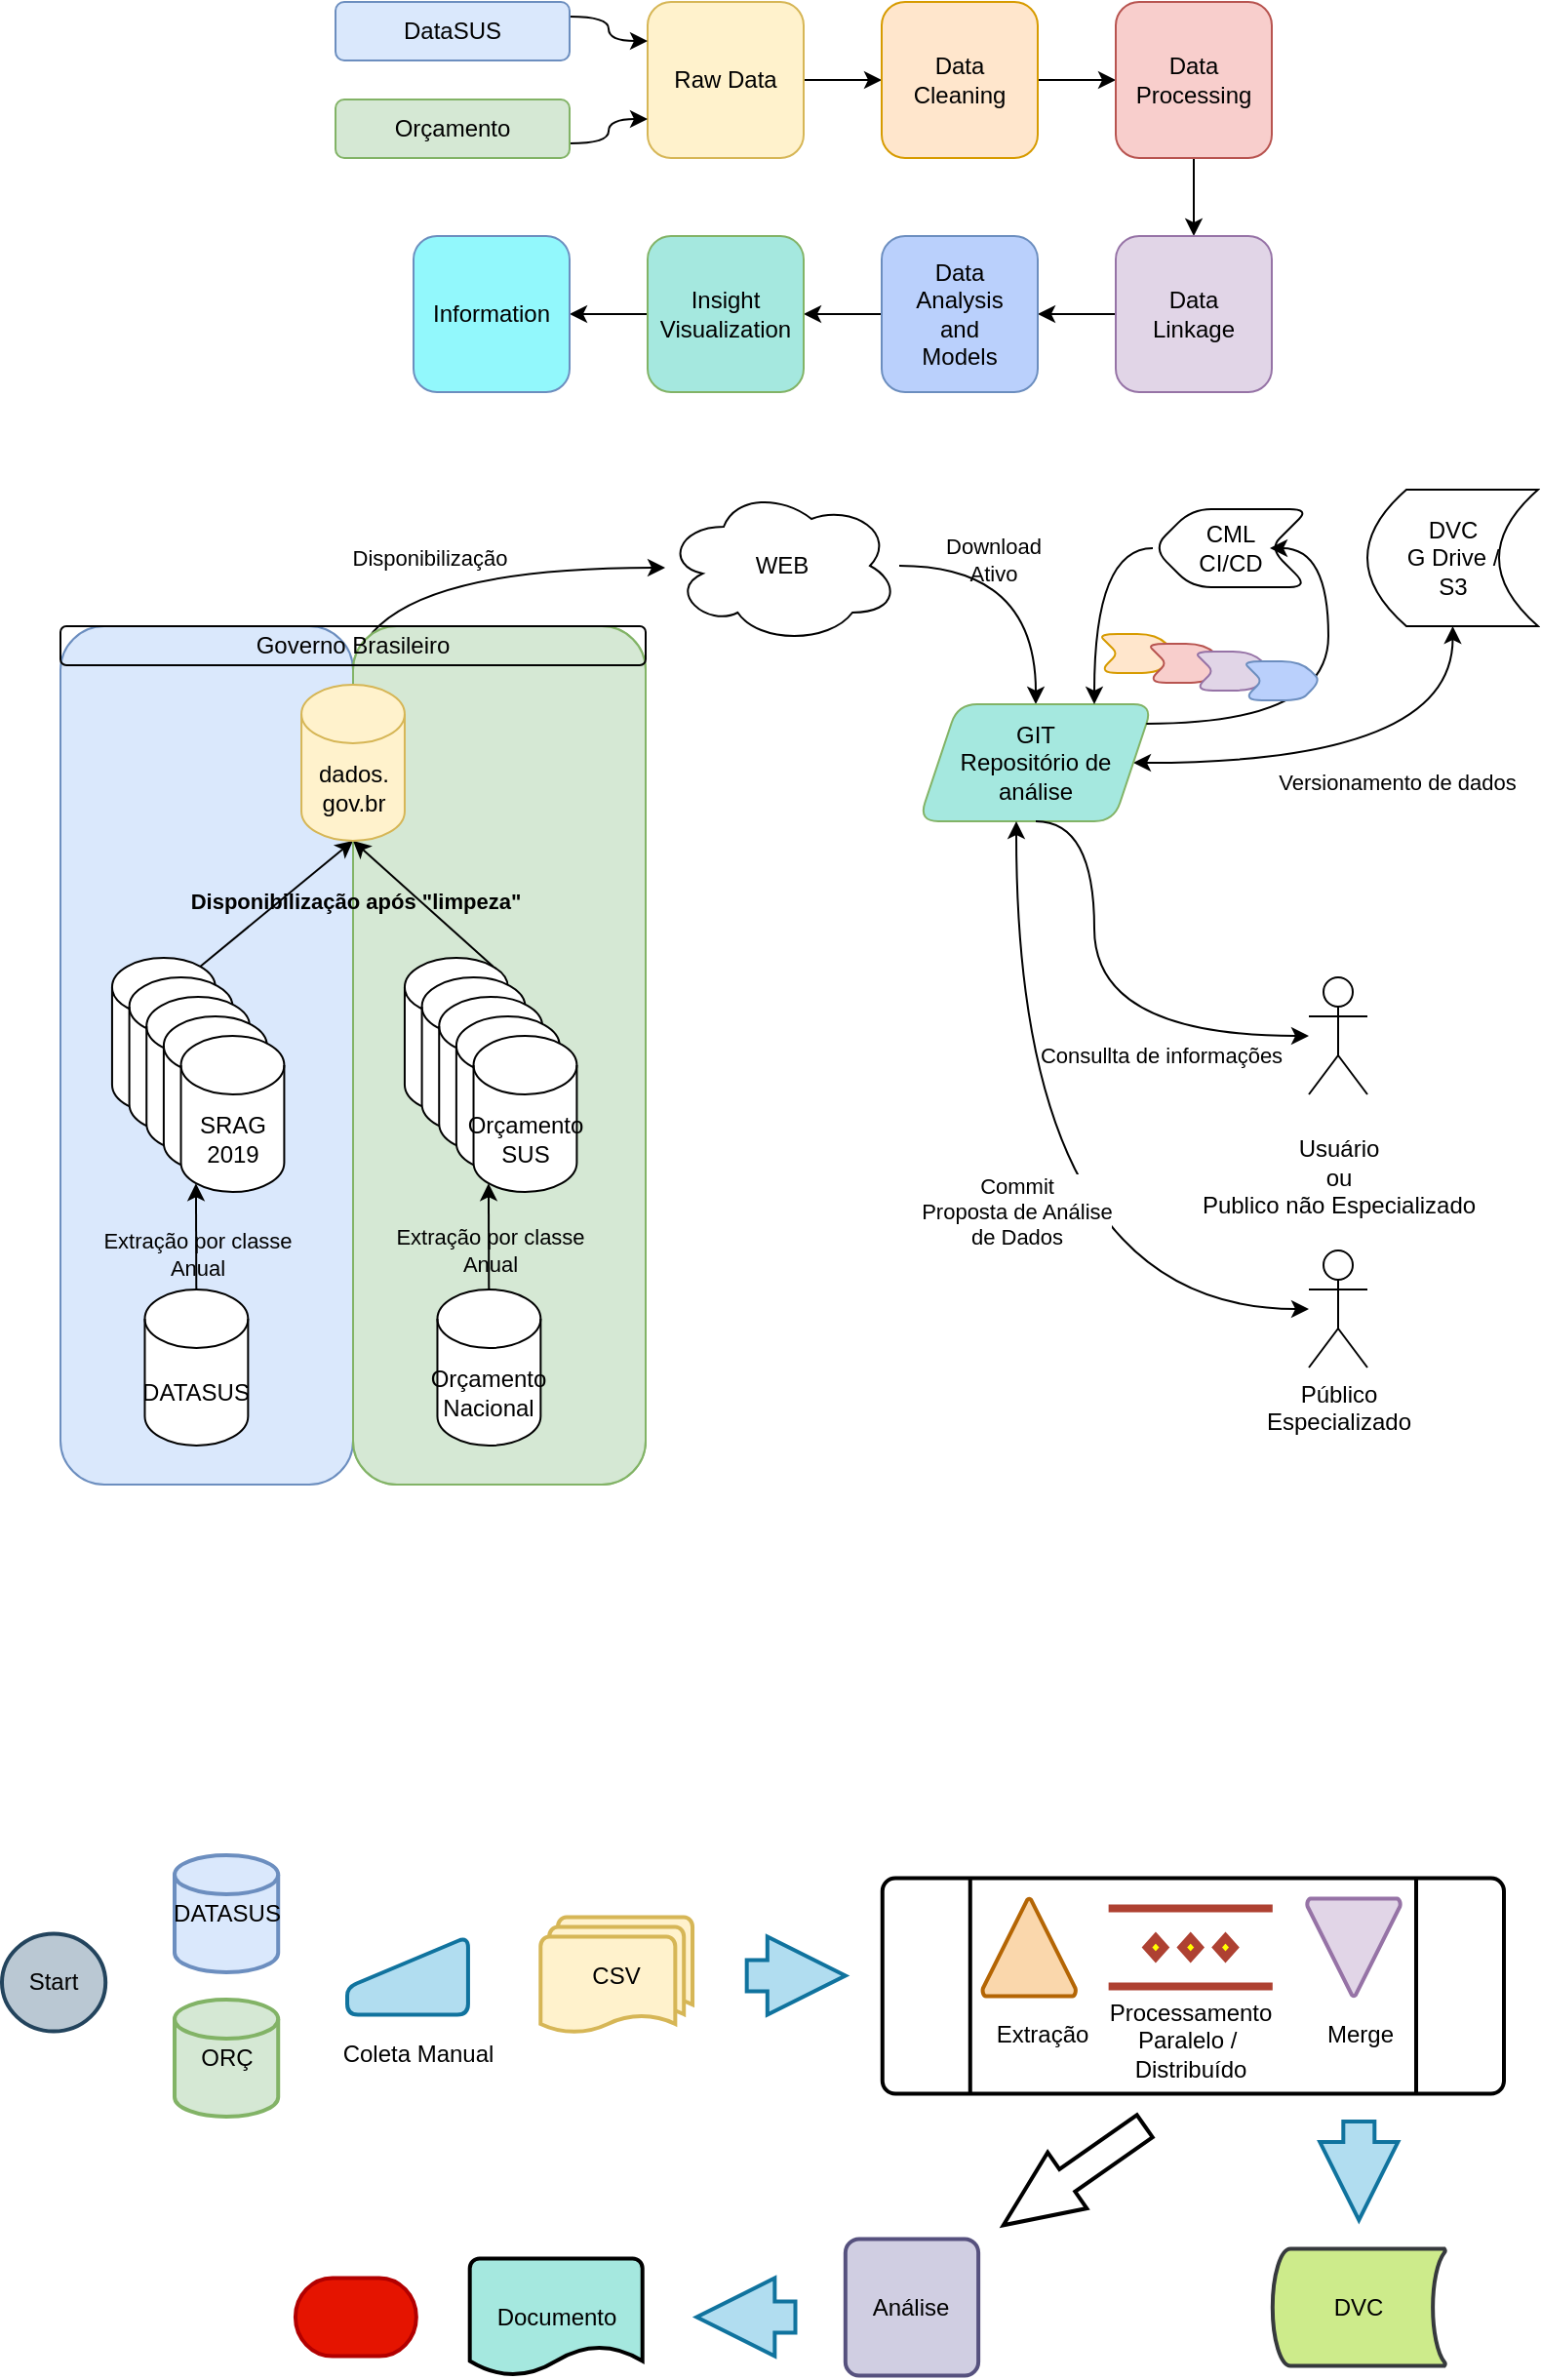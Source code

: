 <mxfile version="14.3.1" type="github">
  <diagram id="cR6eM57TjAWOwceu9IVB" name="Page-1">
    <mxGraphModel dx="1114" dy="727" grid="1" gridSize="10" guides="1" tooltips="1" connect="1" arrows="1" fold="1" page="1" pageScale="1" pageWidth="827" pageHeight="1169" math="0" shadow="0">
      <root>
        <mxCell id="0" />
        <mxCell id="1" parent="0" />
        <mxCell id="pJNdu7DWpGGxyWSst-UV-15" style="edgeStyle=orthogonalEdgeStyle;orthogonalLoop=1;jettySize=auto;html=1;exitX=1;exitY=0.5;exitDx=0;exitDy=0;entryX=0;entryY=0.5;entryDx=0;entryDy=0;curved=1;" parent="1" source="pJNdu7DWpGGxyWSst-UV-1" target="pJNdu7DWpGGxyWSst-UV-2" edge="1">
          <mxGeometry relative="1" as="geometry" />
        </mxCell>
        <mxCell id="pJNdu7DWpGGxyWSst-UV-1" value="Raw Data" style="whiteSpace=wrap;html=1;aspect=fixed;fillColor=#fff2cc;strokeColor=#d6b656;rounded=1;" parent="1" vertex="1">
          <mxGeometry x="341" y="40" width="80" height="80" as="geometry" />
        </mxCell>
        <mxCell id="pJNdu7DWpGGxyWSst-UV-16" style="edgeStyle=orthogonalEdgeStyle;orthogonalLoop=1;jettySize=auto;html=1;exitX=1;exitY=0.5;exitDx=0;exitDy=0;entryX=0;entryY=0.5;entryDx=0;entryDy=0;curved=1;" parent="1" source="pJNdu7DWpGGxyWSst-UV-2" target="pJNdu7DWpGGxyWSst-UV-3" edge="1">
          <mxGeometry relative="1" as="geometry" />
        </mxCell>
        <mxCell id="pJNdu7DWpGGxyWSst-UV-2" value="Data&lt;br&gt;Cleaning" style="whiteSpace=wrap;html=1;aspect=fixed;fillColor=#ffe6cc;strokeColor=#d79b00;rounded=1;" parent="1" vertex="1">
          <mxGeometry x="461" y="40" width="80" height="80" as="geometry" />
        </mxCell>
        <mxCell id="pJNdu7DWpGGxyWSst-UV-17" style="edgeStyle=orthogonalEdgeStyle;orthogonalLoop=1;jettySize=auto;html=1;exitX=0.5;exitY=1;exitDx=0;exitDy=0;entryX=0.5;entryY=0;entryDx=0;entryDy=0;curved=1;" parent="1" source="pJNdu7DWpGGxyWSst-UV-3" target="pJNdu7DWpGGxyWSst-UV-4" edge="1">
          <mxGeometry relative="1" as="geometry" />
        </mxCell>
        <mxCell id="pJNdu7DWpGGxyWSst-UV-3" value="Data&lt;br&gt;Processing" style="whiteSpace=wrap;html=1;aspect=fixed;fillColor=#f8cecc;strokeColor=#b85450;rounded=1;" parent="1" vertex="1">
          <mxGeometry x="581" y="40" width="80" height="80" as="geometry" />
        </mxCell>
        <mxCell id="pJNdu7DWpGGxyWSst-UV-18" style="edgeStyle=orthogonalEdgeStyle;orthogonalLoop=1;jettySize=auto;html=1;exitX=0;exitY=0.5;exitDx=0;exitDy=0;entryX=1;entryY=0.5;entryDx=0;entryDy=0;curved=1;" parent="1" source="pJNdu7DWpGGxyWSst-UV-4" target="pJNdu7DWpGGxyWSst-UV-5" edge="1">
          <mxGeometry relative="1" as="geometry" />
        </mxCell>
        <mxCell id="pJNdu7DWpGGxyWSst-UV-4" value="Data&lt;br&gt;Linkage" style="whiteSpace=wrap;html=1;aspect=fixed;fillColor=#e1d5e7;strokeColor=#9673a6;rounded=1;" parent="1" vertex="1">
          <mxGeometry x="581" y="160" width="80" height="80" as="geometry" />
        </mxCell>
        <mxCell id="pJNdu7DWpGGxyWSst-UV-19" style="edgeStyle=orthogonalEdgeStyle;orthogonalLoop=1;jettySize=auto;html=1;exitX=0;exitY=0.5;exitDx=0;exitDy=0;entryX=1;entryY=0.5;entryDx=0;entryDy=0;curved=1;" parent="1" source="pJNdu7DWpGGxyWSst-UV-5" target="pJNdu7DWpGGxyWSst-UV-6" edge="1">
          <mxGeometry relative="1" as="geometry" />
        </mxCell>
        <mxCell id="pJNdu7DWpGGxyWSst-UV-5" value="Data&lt;br&gt;Analysis&lt;br&gt;and&lt;br&gt;Models" style="whiteSpace=wrap;html=1;aspect=fixed;strokeColor=#6c8ebf;fillColor=#BAD0FC;rounded=1;" parent="1" vertex="1">
          <mxGeometry x="461" y="160" width="80" height="80" as="geometry" />
        </mxCell>
        <mxCell id="pJNdu7DWpGGxyWSst-UV-20" style="edgeStyle=orthogonalEdgeStyle;orthogonalLoop=1;jettySize=auto;html=1;exitX=0;exitY=0.5;exitDx=0;exitDy=0;entryX=1;entryY=0.5;entryDx=0;entryDy=0;curved=1;" parent="1" source="pJNdu7DWpGGxyWSst-UV-6" target="pJNdu7DWpGGxyWSst-UV-7" edge="1">
          <mxGeometry relative="1" as="geometry" />
        </mxCell>
        <mxCell id="pJNdu7DWpGGxyWSst-UV-6" value="Insight&lt;br&gt;Visualization" style="whiteSpace=wrap;html=1;aspect=fixed;strokeColor=#82b366;fillColor=#A5E8DF;rounded=1;" parent="1" vertex="1">
          <mxGeometry x="341" y="160" width="80" height="80" as="geometry" />
        </mxCell>
        <mxCell id="pJNdu7DWpGGxyWSst-UV-7" value="Information" style="whiteSpace=wrap;html=1;aspect=fixed;strokeColor=#6c8ebf;fillColor=#92F8FC;rounded=1;" parent="1" vertex="1">
          <mxGeometry x="221" y="160" width="80" height="80" as="geometry" />
        </mxCell>
        <mxCell id="pJNdu7DWpGGxyWSst-UV-11" style="edgeStyle=orthogonalEdgeStyle;orthogonalLoop=1;jettySize=auto;html=1;exitX=1;exitY=0.25;exitDx=0;exitDy=0;entryX=0;entryY=0.25;entryDx=0;entryDy=0;curved=1;" parent="1" source="pJNdu7DWpGGxyWSst-UV-8" target="pJNdu7DWpGGxyWSst-UV-1" edge="1">
          <mxGeometry relative="1" as="geometry" />
        </mxCell>
        <mxCell id="pJNdu7DWpGGxyWSst-UV-8" value="DataSUS" style="whiteSpace=wrap;html=1;fillColor=#dae8fc;strokeColor=#6c8ebf;rounded=1;" parent="1" vertex="1">
          <mxGeometry x="181" y="40" width="120" height="30" as="geometry" />
        </mxCell>
        <mxCell id="pJNdu7DWpGGxyWSst-UV-14" style="edgeStyle=orthogonalEdgeStyle;orthogonalLoop=1;jettySize=auto;html=1;exitX=1;exitY=0.75;exitDx=0;exitDy=0;entryX=0;entryY=0.75;entryDx=0;entryDy=0;curved=1;" parent="1" source="pJNdu7DWpGGxyWSst-UV-9" target="pJNdu7DWpGGxyWSst-UV-1" edge="1">
          <mxGeometry relative="1" as="geometry" />
        </mxCell>
        <mxCell id="pJNdu7DWpGGxyWSst-UV-9" value="Orçamento" style="whiteSpace=wrap;html=1;fillColor=#d5e8d4;strokeColor=#82b366;rounded=1;" parent="1" vertex="1">
          <mxGeometry x="181" y="90" width="120" height="30" as="geometry" />
        </mxCell>
        <mxCell id="KzeTMVzZflad72ISr7Ri-3" value="" style="edgeStyle=orthogonalEdgeStyle;orthogonalLoop=1;jettySize=auto;html=1;curved=1;" edge="1" parent="1" source="KzeTMVzZflad72ISr7Ri-1" target="KzeTMVzZflad72ISr7Ri-2">
          <mxGeometry relative="1" as="geometry">
            <Array as="points">
              <mxPoint x="190" y="330" />
            </Array>
          </mxGeometry>
        </mxCell>
        <mxCell id="KzeTMVzZflad72ISr7Ri-45" value="Disponibilização" style="edgeLabel;html=1;align=center;verticalAlign=middle;resizable=0;points=[];rounded=1;" vertex="1" connectable="0" parent="KzeTMVzZflad72ISr7Ri-3">
          <mxGeometry x="-0.105" y="5" relative="1" as="geometry">
            <mxPoint as="offset" />
          </mxGeometry>
        </mxCell>
        <mxCell id="KzeTMVzZflad72ISr7Ri-26" style="edgeStyle=orthogonalEdgeStyle;orthogonalLoop=1;jettySize=auto;html=1;curved=1;" edge="1" parent="1" source="KzeTMVzZflad72ISr7Ri-2" target="KzeTMVzZflad72ISr7Ri-25">
          <mxGeometry relative="1" as="geometry" />
        </mxCell>
        <mxCell id="KzeTMVzZflad72ISr7Ri-29" value="Download&lt;br&gt;Ativo" style="edgeLabel;html=1;align=center;verticalAlign=middle;resizable=0;points=[];labelBackgroundColor=none;rounded=1;" vertex="1" connectable="0" parent="KzeTMVzZflad72ISr7Ri-26">
          <mxGeometry x="-0.325" y="3" relative="1" as="geometry">
            <mxPoint as="offset" />
          </mxGeometry>
        </mxCell>
        <mxCell id="KzeTMVzZflad72ISr7Ri-2" value="WEB" style="ellipse;shape=cloud;whiteSpace=wrap;html=1;rounded=1;" vertex="1" parent="1">
          <mxGeometry x="350" y="289" width="120" height="80" as="geometry" />
        </mxCell>
        <mxCell id="KzeTMVzZflad72ISr7Ri-24" value="DVC&lt;br&gt;G Drive /&lt;br&gt;S3" style="shape=dataStorage;whiteSpace=wrap;html=1;fixedSize=1;strokeColor=#000000;fillColor=none;rounded=1;" vertex="1" parent="1">
          <mxGeometry x="710" y="290" width="87.5" height="70" as="geometry" />
        </mxCell>
        <mxCell id="KzeTMVzZflad72ISr7Ri-27" style="edgeStyle=orthogonalEdgeStyle;orthogonalLoop=1;jettySize=auto;html=1;entryX=0.5;entryY=1;entryDx=0;entryDy=0;startArrow=classic;startFill=1;curved=1;" edge="1" parent="1" source="KzeTMVzZflad72ISr7Ri-25" target="KzeTMVzZflad72ISr7Ri-24">
          <mxGeometry relative="1" as="geometry" />
        </mxCell>
        <mxCell id="KzeTMVzZflad72ISr7Ri-28" value="Versionamento de dados" style="edgeLabel;html=1;align=center;verticalAlign=middle;resizable=0;points=[];rounded=1;" vertex="1" connectable="0" parent="KzeTMVzZflad72ISr7Ri-27">
          <mxGeometry x="-0.043" y="3" relative="1" as="geometry">
            <mxPoint x="23" y="13" as="offset" />
          </mxGeometry>
        </mxCell>
        <mxCell id="KzeTMVzZflad72ISr7Ri-25" value="GIT&lt;br&gt;Repositório de análise" style="shape=parallelogram;perimeter=parallelogramPerimeter;whiteSpace=wrap;html=1;fixedSize=1;strokeColor=#82B366;fillColor=#A5E8DF;rounded=1;" vertex="1" parent="1">
          <mxGeometry x="480" y="400" width="120" height="60" as="geometry" />
        </mxCell>
        <mxCell id="KzeTMVzZflad72ISr7Ri-32" value="Consullta de informações" style="edgeStyle=orthogonalEdgeStyle;orthogonalLoop=1;jettySize=auto;html=1;entryX=0.5;entryY=1;entryDx=0;entryDy=0;startArrow=classic;startFill=1;endArrow=none;endFill=0;curved=1;" edge="1" parent="1" source="KzeTMVzZflad72ISr7Ri-30" target="KzeTMVzZflad72ISr7Ri-25">
          <mxGeometry x="-0.391" y="10" relative="1" as="geometry">
            <Array as="points">
              <mxPoint x="570" y="570" />
              <mxPoint x="570" y="460" />
            </Array>
            <mxPoint as="offset" />
          </mxGeometry>
        </mxCell>
        <mxCell id="KzeTMVzZflad72ISr7Ri-30" value="&lt;br&gt;Usuário&lt;br&gt;ou&lt;br&gt;Publico não Especializado" style="shape=umlActor;verticalLabelPosition=bottom;verticalAlign=top;html=1;outlineConnect=0;strokeColor=#000000;fillColor=none;rounded=1;" vertex="1" parent="1">
          <mxGeometry x="680" y="540" width="30" height="60" as="geometry" />
        </mxCell>
        <mxCell id="KzeTMVzZflad72ISr7Ri-35" value="Commit&lt;br&gt;Proposta de Análise&lt;br&gt;de Dados" style="edgeStyle=orthogonalEdgeStyle;orthogonalLoop=1;jettySize=auto;html=1;startArrow=classic;startFill=1;curved=1;" edge="1" parent="1" source="KzeTMVzZflad72ISr7Ri-31" target="KzeTMVzZflad72ISr7Ri-25">
          <mxGeometry relative="1" as="geometry">
            <Array as="points">
              <mxPoint x="530" y="710" />
            </Array>
          </mxGeometry>
        </mxCell>
        <mxCell id="KzeTMVzZflad72ISr7Ri-31" value="Público&lt;br&gt;Especializado" style="shape=umlActor;verticalLabelPosition=bottom;verticalAlign=top;html=1;outlineConnect=0;strokeColor=#000000;fillColor=none;rounded=1;" vertex="1" parent="1">
          <mxGeometry x="680" y="680" width="30" height="60" as="geometry" />
        </mxCell>
        <mxCell id="KzeTMVzZflad72ISr7Ri-37" style="edgeStyle=orthogonalEdgeStyle;orthogonalLoop=1;jettySize=auto;html=1;entryX=0.75;entryY=0;entryDx=0;entryDy=0;startArrow=none;startFill=0;curved=1;" edge="1" parent="1" source="KzeTMVzZflad72ISr7Ri-38" target="KzeTMVzZflad72ISr7Ri-25">
          <mxGeometry relative="1" as="geometry">
            <Array as="points">
              <mxPoint x="570" y="320" />
            </Array>
          </mxGeometry>
        </mxCell>
        <mxCell id="KzeTMVzZflad72ISr7Ri-38" value="CML&lt;br&gt;CI/CD" style="shape=step;perimeter=stepPerimeter;whiteSpace=wrap;html=1;fixedSize=1;strokeColor=#000000;fillColor=none;flipH=1;rounded=1;" vertex="1" parent="1">
          <mxGeometry x="600" y="300" width="80" height="40" as="geometry" />
        </mxCell>
        <mxCell id="KzeTMVzZflad72ISr7Ri-39" style="edgeStyle=orthogonalEdgeStyle;orthogonalLoop=1;jettySize=auto;html=1;startArrow=none;startFill=0;entryX=1;entryY=0.5;entryDx=0;entryDy=0;curved=1;" edge="1" parent="1" source="KzeTMVzZflad72ISr7Ri-25" target="KzeTMVzZflad72ISr7Ri-38">
          <mxGeometry relative="1" as="geometry">
            <mxPoint x="596.667" y="410" as="sourcePoint" />
            <mxPoint x="680" y="320" as="targetPoint" />
            <Array as="points">
              <mxPoint x="690" y="410" />
              <mxPoint x="690" y="320" />
            </Array>
          </mxGeometry>
        </mxCell>
        <mxCell id="KzeTMVzZflad72ISr7Ri-40" value="" style="shape=step;perimeter=stepPerimeter;whiteSpace=wrap;html=1;fixedSize=1;strokeColor=#d79b00;fillColor=#ffe6cc;size=10;rounded=1;" vertex="1" parent="1">
          <mxGeometry x="572" y="364" width="40" height="20" as="geometry" />
        </mxCell>
        <mxCell id="KzeTMVzZflad72ISr7Ri-42" value="" style="shape=step;perimeter=stepPerimeter;whiteSpace=wrap;html=1;fixedSize=1;strokeColor=#b85450;fillColor=#f8cecc;size=10;rounded=1;" vertex="1" parent="1">
          <mxGeometry x="597" y="369" width="40" height="20" as="geometry" />
        </mxCell>
        <mxCell id="KzeTMVzZflad72ISr7Ri-43" value="" style="shape=step;perimeter=stepPerimeter;whiteSpace=wrap;html=1;fixedSize=1;strokeColor=#9673a6;fillColor=#e1d5e7;size=10;rounded=1;" vertex="1" parent="1">
          <mxGeometry x="621" y="373" width="40" height="20" as="geometry" />
        </mxCell>
        <mxCell id="KzeTMVzZflad72ISr7Ri-44" value="" style="shape=step;perimeter=stepPerimeter;whiteSpace=wrap;html=1;fixedSize=1;size=10;strokeColor=#6C8EBF;fillColor=#BAD0FC;rounded=1;" vertex="1" parent="1">
          <mxGeometry x="646" y="378" width="40" height="20" as="geometry" />
        </mxCell>
        <mxCell id="KzeTMVzZflad72ISr7Ri-75" value="" style="group;rounded=1;" vertex="1" connectable="0" parent="1">
          <mxGeometry x="40" y="360" width="300" height="440" as="geometry" />
        </mxCell>
        <mxCell id="KzeTMVzZflad72ISr7Ri-22" value="" style="whiteSpace=wrap;html=1;fillColor=#dae8fc;strokeColor=#6c8ebf;rounded=1;" vertex="1" parent="KzeTMVzZflad72ISr7Ri-75">
          <mxGeometry width="150" height="440" as="geometry" />
        </mxCell>
        <mxCell id="KzeTMVzZflad72ISr7Ri-6" value="DATASUS" style="shape=cylinder3;whiteSpace=wrap;html=1;boundedLbl=1;backgroundOutline=1;size=15;rounded=1;" vertex="1" parent="KzeTMVzZflad72ISr7Ri-75">
          <mxGeometry x="43.235" y="340" width="52.941" height="80" as="geometry" />
        </mxCell>
        <mxCell id="KzeTMVzZflad72ISr7Ri-15" value="" style="group;rounded=1;" vertex="1" connectable="0" parent="KzeTMVzZflad72ISr7Ri-75">
          <mxGeometry x="26.471" y="170" width="88.235" height="120" as="geometry" />
        </mxCell>
        <mxCell id="KzeTMVzZflad72ISr7Ri-4" value="SARG" style="shape=cylinder3;whiteSpace=wrap;html=1;boundedLbl=1;backgroundOutline=1;size=15;rounded=1;" vertex="1" parent="KzeTMVzZflad72ISr7Ri-15">
          <mxGeometry width="52.941" height="80" as="geometry" />
        </mxCell>
        <mxCell id="KzeTMVzZflad72ISr7Ri-8" value="SARG" style="shape=cylinder3;whiteSpace=wrap;html=1;boundedLbl=1;backgroundOutline=1;size=15;rounded=1;" vertex="1" parent="KzeTMVzZflad72ISr7Ri-15">
          <mxGeometry x="8.824" y="10" width="52.941" height="80" as="geometry" />
        </mxCell>
        <mxCell id="KzeTMVzZflad72ISr7Ri-9" value="SARG" style="shape=cylinder3;whiteSpace=wrap;html=1;boundedLbl=1;backgroundOutline=1;size=15;rounded=1;" vertex="1" parent="KzeTMVzZflad72ISr7Ri-15">
          <mxGeometry x="17.647" y="20" width="52.941" height="80" as="geometry" />
        </mxCell>
        <mxCell id="KzeTMVzZflad72ISr7Ri-10" value="SARG" style="shape=cylinder3;whiteSpace=wrap;html=1;boundedLbl=1;backgroundOutline=1;size=15;rounded=1;" vertex="1" parent="KzeTMVzZflad72ISr7Ri-15">
          <mxGeometry x="26.471" y="30" width="52.941" height="80" as="geometry" />
        </mxCell>
        <mxCell id="KzeTMVzZflad72ISr7Ri-11" value="SRAG&lt;br&gt;2019" style="shape=cylinder3;whiteSpace=wrap;html=1;boundedLbl=1;backgroundOutline=1;size=15;rounded=1;" vertex="1" parent="KzeTMVzZflad72ISr7Ri-15">
          <mxGeometry x="35.294" y="40" width="52.941" height="80" as="geometry" />
        </mxCell>
        <mxCell id="KzeTMVzZflad72ISr7Ri-19" style="edgeStyle=orthogonalEdgeStyle;orthogonalLoop=1;jettySize=auto;html=1;entryX=0.145;entryY=1;entryDx=0;entryDy=-4.35;entryPerimeter=0;curved=1;" edge="1" parent="KzeTMVzZflad72ISr7Ri-75" source="KzeTMVzZflad72ISr7Ri-6" target="KzeTMVzZflad72ISr7Ri-11">
          <mxGeometry relative="1" as="geometry" />
        </mxCell>
        <mxCell id="KzeTMVzZflad72ISr7Ri-20" value="Extração por classe&lt;br&gt;Anual" style="edgeLabel;html=1;align=center;verticalAlign=middle;resizable=0;points=[];labelBackgroundColor=none;rounded=1;" vertex="1" connectable="0" parent="KzeTMVzZflad72ISr7Ri-19">
          <mxGeometry x="0.102" relative="1" as="geometry">
            <mxPoint x="0.3" y="11.53" as="offset" />
          </mxGeometry>
        </mxCell>
        <mxCell id="KzeTMVzZflad72ISr7Ri-17" value="" style="endArrow=classic;html=1;entryX=0.5;entryY=1;entryDx=0;entryDy=0;entryPerimeter=0;exitX=0.855;exitY=0;exitDx=0;exitDy=4.35;exitPerimeter=0;curved=1;" edge="1" parent="KzeTMVzZflad72ISr7Ri-75" source="KzeTMVzZflad72ISr7Ri-4" target="KzeTMVzZflad72ISr7Ri-1">
          <mxGeometry width="50" height="50" relative="1" as="geometry">
            <mxPoint x="132.353" y="150" as="sourcePoint" />
            <mxPoint x="114.706" y="120" as="targetPoint" />
          </mxGeometry>
        </mxCell>
        <mxCell id="KzeTMVzZflad72ISr7Ri-74" value="" style="group;fillColor=#d5e8d4;strokeColor=#82b366;rounded=1;" vertex="1" connectable="0" parent="KzeTMVzZflad72ISr7Ri-75">
          <mxGeometry x="150" width="150" height="440" as="geometry" />
        </mxCell>
        <mxCell id="KzeTMVzZflad72ISr7Ri-60" value="" style="whiteSpace=wrap;html=1;fillColor=#d5e8d4;strokeColor=#82b366;rounded=1;" vertex="1" parent="KzeTMVzZflad72ISr7Ri-74">
          <mxGeometry width="150" height="440" as="geometry" />
        </mxCell>
        <mxCell id="KzeTMVzZflad72ISr7Ri-64" value="Orçamento&lt;br&gt;Nacional" style="shape=cylinder3;whiteSpace=wrap;html=1;boundedLbl=1;backgroundOutline=1;size=15;rounded=1;" vertex="1" parent="KzeTMVzZflad72ISr7Ri-74">
          <mxGeometry x="43.235" y="340" width="52.941" height="80" as="geometry" />
        </mxCell>
        <mxCell id="KzeTMVzZflad72ISr7Ri-65" value="" style="group;rounded=1;" vertex="1" connectable="0" parent="KzeTMVzZflad72ISr7Ri-74">
          <mxGeometry x="26.471" y="170" width="88.235" height="120" as="geometry" />
        </mxCell>
        <mxCell id="KzeTMVzZflad72ISr7Ri-66" value="SARG" style="shape=cylinder3;whiteSpace=wrap;html=1;boundedLbl=1;backgroundOutline=1;size=15;rounded=1;" vertex="1" parent="KzeTMVzZflad72ISr7Ri-65">
          <mxGeometry width="52.941" height="80" as="geometry" />
        </mxCell>
        <mxCell id="KzeTMVzZflad72ISr7Ri-67" value="SARG" style="shape=cylinder3;whiteSpace=wrap;html=1;boundedLbl=1;backgroundOutline=1;size=15;rounded=1;" vertex="1" parent="KzeTMVzZflad72ISr7Ri-65">
          <mxGeometry x="8.824" y="10" width="52.941" height="80" as="geometry" />
        </mxCell>
        <mxCell id="KzeTMVzZflad72ISr7Ri-68" value="SARG" style="shape=cylinder3;whiteSpace=wrap;html=1;boundedLbl=1;backgroundOutline=1;size=15;rounded=1;" vertex="1" parent="KzeTMVzZflad72ISr7Ri-65">
          <mxGeometry x="17.647" y="20" width="52.941" height="80" as="geometry" />
        </mxCell>
        <mxCell id="KzeTMVzZflad72ISr7Ri-69" value="SARG" style="shape=cylinder3;whiteSpace=wrap;html=1;boundedLbl=1;backgroundOutline=1;size=15;rounded=1;" vertex="1" parent="KzeTMVzZflad72ISr7Ri-65">
          <mxGeometry x="26.471" y="30" width="52.941" height="80" as="geometry" />
        </mxCell>
        <mxCell id="KzeTMVzZflad72ISr7Ri-70" value="Orçamento&lt;br&gt;SUS" style="shape=cylinder3;whiteSpace=wrap;html=1;boundedLbl=1;backgroundOutline=1;size=15;rounded=1;" vertex="1" parent="KzeTMVzZflad72ISr7Ri-65">
          <mxGeometry x="35.294" y="40" width="52.941" height="80" as="geometry" />
        </mxCell>
        <mxCell id="KzeTMVzZflad72ISr7Ri-62" style="edgeStyle=orthogonalEdgeStyle;orthogonalLoop=1;jettySize=auto;html=1;entryX=0.145;entryY=1;entryDx=0;entryDy=-4.35;entryPerimeter=0;curved=1;" edge="1" parent="KzeTMVzZflad72ISr7Ri-74" source="KzeTMVzZflad72ISr7Ri-64" target="KzeTMVzZflad72ISr7Ri-70">
          <mxGeometry relative="1" as="geometry" />
        </mxCell>
        <mxCell id="KzeTMVzZflad72ISr7Ri-63" value="Extração por classe&lt;br&gt;Anual" style="edgeLabel;html=1;align=center;verticalAlign=middle;resizable=0;points=[];labelBackgroundColor=none;rounded=1;" vertex="1" connectable="0" parent="KzeTMVzZflad72ISr7Ri-62">
          <mxGeometry x="0.102" relative="1" as="geometry">
            <mxPoint x="0.33" y="9.67" as="offset" />
          </mxGeometry>
        </mxCell>
        <mxCell id="KzeTMVzZflad72ISr7Ri-71" value="" style="endArrow=classic;html=1;entryX=0.5;entryY=1;entryDx=0;entryDy=0;entryPerimeter=0;exitX=0.855;exitY=0;exitDx=0;exitDy=4.35;exitPerimeter=0;curved=1;" edge="1" parent="KzeTMVzZflad72ISr7Ri-74" source="KzeTMVzZflad72ISr7Ri-66" target="KzeTMVzZflad72ISr7Ri-1">
          <mxGeometry width="50" height="50" relative="1" as="geometry">
            <mxPoint x="132.353" y="150" as="sourcePoint" />
            <mxPoint x="70.588" y="110" as="targetPoint" />
          </mxGeometry>
        </mxCell>
        <mxCell id="KzeTMVzZflad72ISr7Ri-76" value="&lt;span style=&quot;&quot;&gt;Disponibilização após &quot;limpeza&quot;&lt;/span&gt;" style="edgeLabel;html=1;align=center;verticalAlign=middle;resizable=0;points=[];labelBackgroundColor=none;fontStyle=1;rounded=1;" vertex="1" connectable="0" parent="KzeTMVzZflad72ISr7Ri-71">
          <mxGeometry x="0.084" y="2" relative="1" as="geometry">
            <mxPoint x="-31.32" y="-0.78" as="offset" />
          </mxGeometry>
        </mxCell>
        <mxCell id="KzeTMVzZflad72ISr7Ri-1" value="dados.&lt;br&gt;gov.br" style="shape=cylinder3;whiteSpace=wrap;html=1;boundedLbl=1;backgroundOutline=1;size=15;fillColor=#fff2cc;strokeColor=#d6b656;rounded=1;" vertex="1" parent="KzeTMVzZflad72ISr7Ri-74">
          <mxGeometry x="-26.471" y="30" width="52.941" height="80" as="geometry" />
        </mxCell>
        <mxCell id="KzeTMVzZflad72ISr7Ri-23" value="Governo Brasileiro" style="text;html=1;fillColor=none;align=center;verticalAlign=middle;whiteSpace=wrap;strokeColor=#000000;rounded=1;" vertex="1" parent="KzeTMVzZflad72ISr7Ri-75">
          <mxGeometry width="300" height="20" as="geometry" />
        </mxCell>
        <mxCell id="KzeTMVzZflad72ISr7Ri-117" value="" style="group" vertex="1" connectable="0" parent="1">
          <mxGeometry x="10" y="990" width="770" height="266.75" as="geometry" />
        </mxCell>
        <mxCell id="KzeTMVzZflad72ISr7Ri-94" value="DATASUS" style="strokeWidth=2;html=1;shape=mxgraph.flowchart.database;whiteSpace=wrap;labelBackgroundColor=none;fillColor=#dae8fc;strokeColor=#6c8ebf;rounded=1;" vertex="1" parent="KzeTMVzZflad72ISr7Ri-117">
          <mxGeometry x="88.506" width="53.103" height="60" as="geometry" />
        </mxCell>
        <mxCell id="KzeTMVzZflad72ISr7Ri-95" value="ORÇ" style="strokeWidth=2;html=1;shape=mxgraph.flowchart.database;whiteSpace=wrap;labelBackgroundColor=none;fillColor=#d5e8d4;strokeColor=#82b366;rounded=1;" vertex="1" parent="KzeTMVzZflad72ISr7Ri-117">
          <mxGeometry x="88.506" y="74" width="53.103" height="60" as="geometry" />
        </mxCell>
        <mxCell id="KzeTMVzZflad72ISr7Ri-96" value="CSV" style="strokeWidth=2;html=1;shape=mxgraph.flowchart.multi-document;whiteSpace=wrap;labelBackgroundColor=none;fillColor=#fff2cc;strokeColor=#d6b656;rounded=1;" vertex="1" parent="KzeTMVzZflad72ISr7Ri-117">
          <mxGeometry x="276.138" y="31.75" width="77.885" height="60" as="geometry" />
        </mxCell>
        <mxCell id="KzeTMVzZflad72ISr7Ri-97" value="" style="verticalLabelPosition=bottom;verticalAlign=top;html=1;strokeWidth=2;shape=mxgraph.arrows2.arrow;dy=0.6;dx=40;notch=0;labelBackgroundColor=none;fillColor=#b1ddf0;strokeColor=#10739e;rounded=1;" vertex="1" parent="KzeTMVzZflad72ISr7Ri-117">
          <mxGeometry x="381.84" y="41.75" width="50.572" height="40" as="geometry" />
        </mxCell>
        <mxCell id="KzeTMVzZflad72ISr7Ri-100" value="" style="html=1;strokeWidth=2;shape=manualInput;whiteSpace=wrap;size=26;arcSize=11;labelBackgroundColor=none;fillColor=#b1ddf0;strokeColor=#10739e;rounded=1;" vertex="1" parent="KzeTMVzZflad72ISr7Ri-117">
          <mxGeometry x="177.011" y="41.75" width="61.954" height="40" as="geometry" />
        </mxCell>
        <mxCell id="KzeTMVzZflad72ISr7Ri-102" value="Coleta Manual" style="text;html=1;align=center;verticalAlign=middle;resizable=0;points=[];autosize=1;fontColor=#000000;rounded=1;" vertex="1" parent="KzeTMVzZflad72ISr7Ri-117">
          <mxGeometry x="168.161" y="91.75" width="90" height="20" as="geometry" />
        </mxCell>
        <mxCell id="KzeTMVzZflad72ISr7Ri-105" value="Start" style="strokeWidth=2;html=1;shape=mxgraph.flowchart.start_1;whiteSpace=wrap;labelBackgroundColor=none;fillColor=#bac8d3;rounded=1;strokeColor=#23445d;" vertex="1" parent="KzeTMVzZflad72ISr7Ri-117">
          <mxGeometry y="40.25" width="53.103" height="50" as="geometry" />
        </mxCell>
        <mxCell id="KzeTMVzZflad72ISr7Ri-107" value="" style="group;rounded=1;strokeWidth=2;" vertex="1" connectable="0" parent="KzeTMVzZflad72ISr7Ri-117">
          <mxGeometry x="451.379" y="11.75" width="318.621" height="110.5" as="geometry" />
        </mxCell>
        <mxCell id="KzeTMVzZflad72ISr7Ri-106" value="" style="verticalLabelPosition=bottom;verticalAlign=top;html=1;shape=process;whiteSpace=wrap;size=0.14;arcSize=6;labelBackgroundColor=none;rounded=1;strokeWidth=2;" vertex="1" parent="KzeTMVzZflad72ISr7Ri-107">
          <mxGeometry width="318.621" height="110.5" as="geometry" />
        </mxCell>
        <mxCell id="KzeTMVzZflad72ISr7Ri-98" value="" style="strokeWidth=2;html=1;shape=mxgraph.flowchart.merge_or_storage;whiteSpace=wrap;labelBackgroundColor=none;fillColor=#e1d5e7;strokeColor=#9673a6;rounded=1;" vertex="1" parent="KzeTMVzZflad72ISr7Ri-107">
          <mxGeometry x="217.724" y="10.5" width="47.793" height="50" as="geometry" />
        </mxCell>
        <mxCell id="KzeTMVzZflad72ISr7Ri-99" value="" style="strokeWidth=2;html=1;shape=mxgraph.flowchart.extract_or_measurement;whiteSpace=wrap;labelBackgroundColor=none;fillColor=#fad7ac;strokeColor=#b46504;rounded=1;" vertex="1" parent="KzeTMVzZflad72ISr7Ri-107">
          <mxGeometry x="51.333" y="10.5" width="47.793" height="50" as="geometry" />
        </mxCell>
        <mxCell id="KzeTMVzZflad72ISr7Ri-101" value="Extração" style="text;html=1;align=center;verticalAlign=middle;resizable=0;points=[];autosize=1;fontColor=#000000;rounded=1;" vertex="1" parent="KzeTMVzZflad72ISr7Ri-107">
          <mxGeometry x="51.333" y="70.5" width="60" height="20" as="geometry" />
        </mxCell>
        <mxCell id="KzeTMVzZflad72ISr7Ri-103" value="Processamento&lt;br&gt;Paralelo /&amp;nbsp;&lt;br&gt;Distribuído" style="verticalLabelPosition=bottom;verticalAlign=top;html=1;shape=mxgraph.flowchart.parallel_mode;pointerEvents=1;labelBackgroundColor=none;strokeColor=#ae4132;fillColor=#fad9d5;strokeWidth=4;rounded=1;" vertex="1" parent="KzeTMVzZflad72ISr7Ri-107">
          <mxGeometry x="115.943" y="15.5" width="84.08" height="40" as="geometry" />
        </mxCell>
        <mxCell id="KzeTMVzZflad72ISr7Ri-104" value="Merge" style="text;html=1;align=center;verticalAlign=middle;resizable=0;points=[];autosize=1;fontColor=#000000;rounded=1;" vertex="1" parent="KzeTMVzZflad72ISr7Ri-107">
          <mxGeometry x="219.494" y="70.5" width="50" height="20" as="geometry" />
        </mxCell>
        <mxCell id="KzeTMVzZflad72ISr7Ri-109" value="" style="verticalLabelPosition=bottom;verticalAlign=top;html=1;strokeWidth=2;shape=mxgraph.arrows2.arrow;dy=0.6;dx=40;notch=0;labelBackgroundColor=none;fillColor=#b1ddf0;strokeColor=#10739e;rounded=1;rotation=90;" vertex="1" parent="KzeTMVzZflad72ISr7Ri-117">
          <mxGeometry x="670.369" y="141.75" width="50.572" height="40" as="geometry" />
        </mxCell>
        <mxCell id="KzeTMVzZflad72ISr7Ri-110" value="Análise" style="rounded=1;whiteSpace=wrap;html=1;absoluteArcSize=1;arcSize=14;strokeWidth=2;labelBackgroundColor=none;fillColor=#d0cee2;strokeColor=#56517e;" vertex="1" parent="KzeTMVzZflad72ISr7Ri-117">
          <mxGeometry x="432.413" y="196.75" width="68.149" height="70" as="geometry" />
        </mxCell>
        <mxCell id="KzeTMVzZflad72ISr7Ri-111" value="DVC" style="strokeWidth=2;html=1;shape=mxgraph.flowchart.stored_data;whiteSpace=wrap;rounded=1;labelBackgroundColor=none;fillColor=#cdeb8b;strokeColor=#36393d;" vertex="1" parent="KzeTMVzZflad72ISr7Ri-117">
          <mxGeometry x="651.402" y="201.75" width="88.506" height="60" as="geometry" />
        </mxCell>
        <mxCell id="KzeTMVzZflad72ISr7Ri-112" value="" style="verticalLabelPosition=bottom;verticalAlign=top;html=1;strokeWidth=2;shape=mxgraph.arrows2.arrow;dy=0.6;dx=40;notch=0;rounded=1;labelBackgroundColor=none;rotation=-215;" vertex="1" parent="KzeTMVzZflad72ISr7Ri-117">
          <mxGeometry x="505.368" y="146.75" width="88.506" height="35" as="geometry" />
        </mxCell>
        <mxCell id="KzeTMVzZflad72ISr7Ri-113" value="Documento" style="strokeWidth=2;html=1;shape=mxgraph.flowchart.document2;whiteSpace=wrap;size=0.25;rounded=1;labelBackgroundColor=none;fillColor=#A5E8DF;fontColor=#000000;" vertex="1" parent="KzeTMVzZflad72ISr7Ri-117">
          <mxGeometry x="239.851" y="206.75" width="88.506" height="60" as="geometry" />
        </mxCell>
        <mxCell id="KzeTMVzZflad72ISr7Ri-115" value="" style="strokeWidth=2;html=1;shape=mxgraph.flowchart.terminator;whiteSpace=wrap;rounded=1;labelBackgroundColor=none;fillColor=#e51400;fontColor=#ffffff;strokeColor=#B20000;" vertex="1" parent="KzeTMVzZflad72ISr7Ri-117">
          <mxGeometry x="150.46" y="216.75" width="61.954" height="40" as="geometry" />
        </mxCell>
        <mxCell id="KzeTMVzZflad72ISr7Ri-116" value="" style="verticalLabelPosition=bottom;verticalAlign=top;html=1;strokeWidth=2;shape=mxgraph.arrows2.arrow;dy=0.6;dx=40;notch=0;labelBackgroundColor=none;fillColor=#b1ddf0;strokeColor=#10739e;rounded=1;rotation=-180;" vertex="1" parent="KzeTMVzZflad72ISr7Ri-117">
          <mxGeometry x="356.174" y="216.75" width="50.572" height="40" as="geometry" />
        </mxCell>
      </root>
    </mxGraphModel>
  </diagram>
</mxfile>

